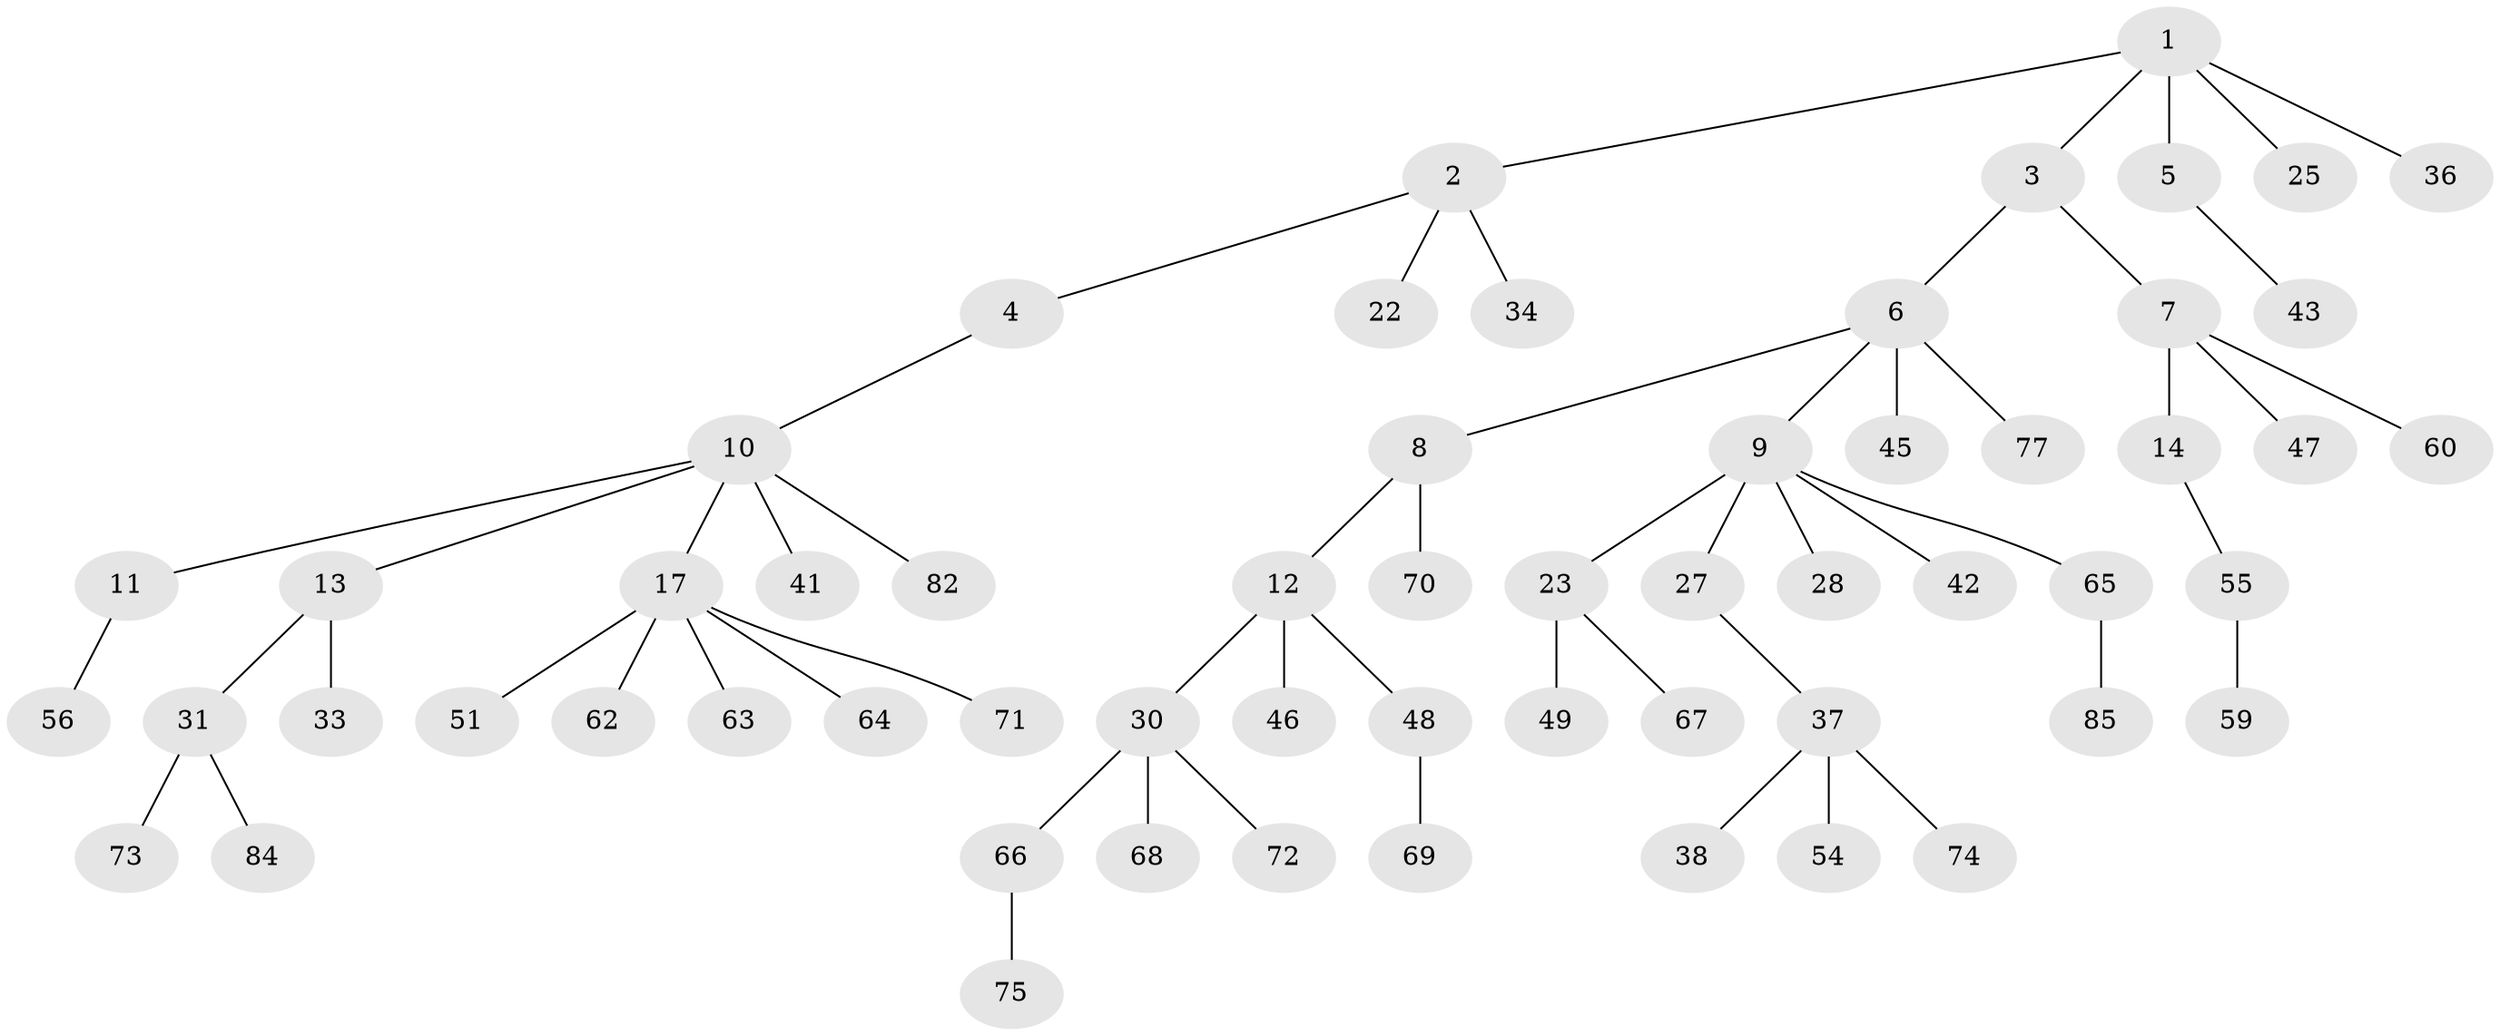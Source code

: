 // original degree distribution, {5: 0.011627906976744186, 4: 0.08139534883720931, 3: 0.13953488372093023, 2: 0.23255813953488372, 6: 0.03488372093023256, 1: 0.5}
// Generated by graph-tools (version 1.1) at 2025/11/02/27/25 16:11:26]
// undirected, 59 vertices, 58 edges
graph export_dot {
graph [start="1"]
  node [color=gray90,style=filled];
  1 [super="+24"];
  2 [super="+15"];
  3;
  4 [super="+40"];
  5;
  6 [super="+21"];
  7 [super="+20"];
  8 [super="+18"];
  9 [super="+61"];
  10 [super="+80"];
  11 [super="+26"];
  12;
  13 [super="+16"];
  14 [super="+35"];
  17 [super="+19"];
  22;
  23 [super="+52"];
  25;
  27 [super="+29"];
  28 [super="+58"];
  30 [super="+32"];
  31 [super="+57"];
  33 [super="+39"];
  34 [super="+50"];
  36 [super="+81"];
  37 [super="+44"];
  38 [super="+78"];
  41 [super="+83"];
  42;
  43;
  45;
  46 [super="+53"];
  47 [super="+79"];
  48 [super="+86"];
  49;
  51;
  54;
  55;
  56;
  59;
  60;
  62;
  63;
  64;
  65;
  66 [super="+76"];
  67;
  68;
  69;
  70;
  71;
  72;
  73;
  74;
  75;
  77;
  82;
  84;
  85;
  1 -- 2;
  1 -- 3;
  1 -- 5;
  1 -- 36;
  1 -- 25;
  2 -- 4;
  2 -- 22;
  2 -- 34;
  3 -- 6;
  3 -- 7;
  4 -- 10;
  5 -- 43;
  6 -- 8;
  6 -- 9;
  6 -- 45;
  6 -- 77;
  7 -- 14;
  7 -- 60;
  7 -- 47;
  8 -- 12;
  8 -- 70;
  9 -- 23;
  9 -- 27;
  9 -- 28;
  9 -- 42;
  9 -- 65;
  10 -- 11;
  10 -- 13;
  10 -- 17;
  10 -- 41;
  10 -- 82;
  11 -- 56;
  12 -- 30;
  12 -- 46;
  12 -- 48;
  13 -- 33;
  13 -- 31;
  14 -- 55;
  17 -- 62;
  17 -- 63;
  17 -- 64;
  17 -- 71;
  17 -- 51;
  23 -- 49;
  23 -- 67;
  27 -- 37;
  30 -- 66;
  30 -- 72;
  30 -- 68;
  31 -- 73;
  31 -- 84;
  37 -- 38;
  37 -- 74;
  37 -- 54;
  48 -- 69;
  55 -- 59;
  65 -- 85;
  66 -- 75;
}
